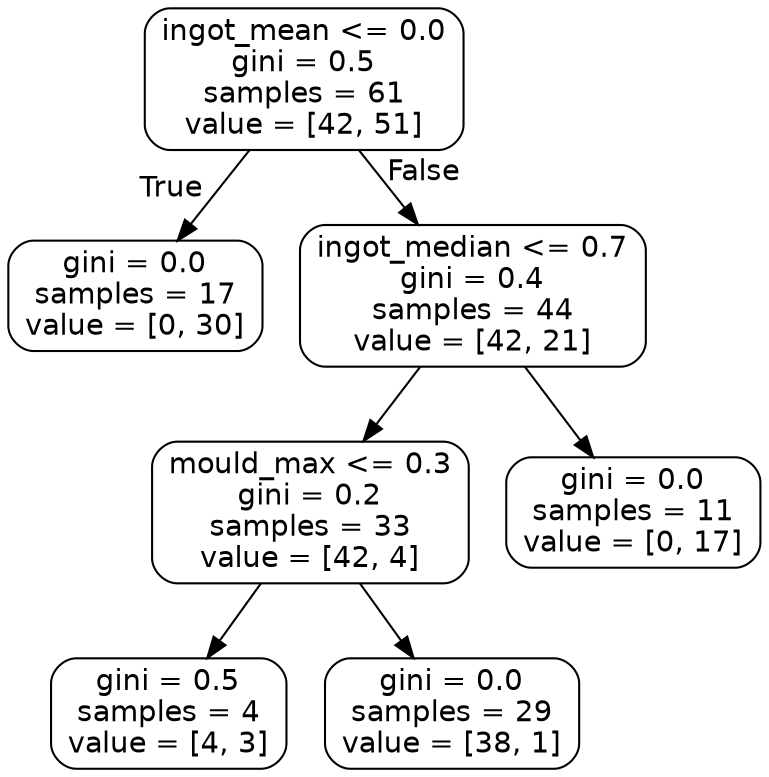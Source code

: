 digraph Tree {
node [shape=box, style="rounded", color="black", fontname=helvetica] ;
edge [fontname=helvetica] ;
0 [label="ingot_mean <= 0.0\ngini = 0.5\nsamples = 61\nvalue = [42, 51]"] ;
1 [label="gini = 0.0\nsamples = 17\nvalue = [0, 30]"] ;
0 -> 1 [labeldistance=2.5, labelangle=45, headlabel="True"] ;
2 [label="ingot_median <= 0.7\ngini = 0.4\nsamples = 44\nvalue = [42, 21]"] ;
0 -> 2 [labeldistance=2.5, labelangle=-45, headlabel="False"] ;
3 [label="mould_max <= 0.3\ngini = 0.2\nsamples = 33\nvalue = [42, 4]"] ;
2 -> 3 ;
4 [label="gini = 0.5\nsamples = 4\nvalue = [4, 3]"] ;
3 -> 4 ;
5 [label="gini = 0.0\nsamples = 29\nvalue = [38, 1]"] ;
3 -> 5 ;
6 [label="gini = 0.0\nsamples = 11\nvalue = [0, 17]"] ;
2 -> 6 ;
}